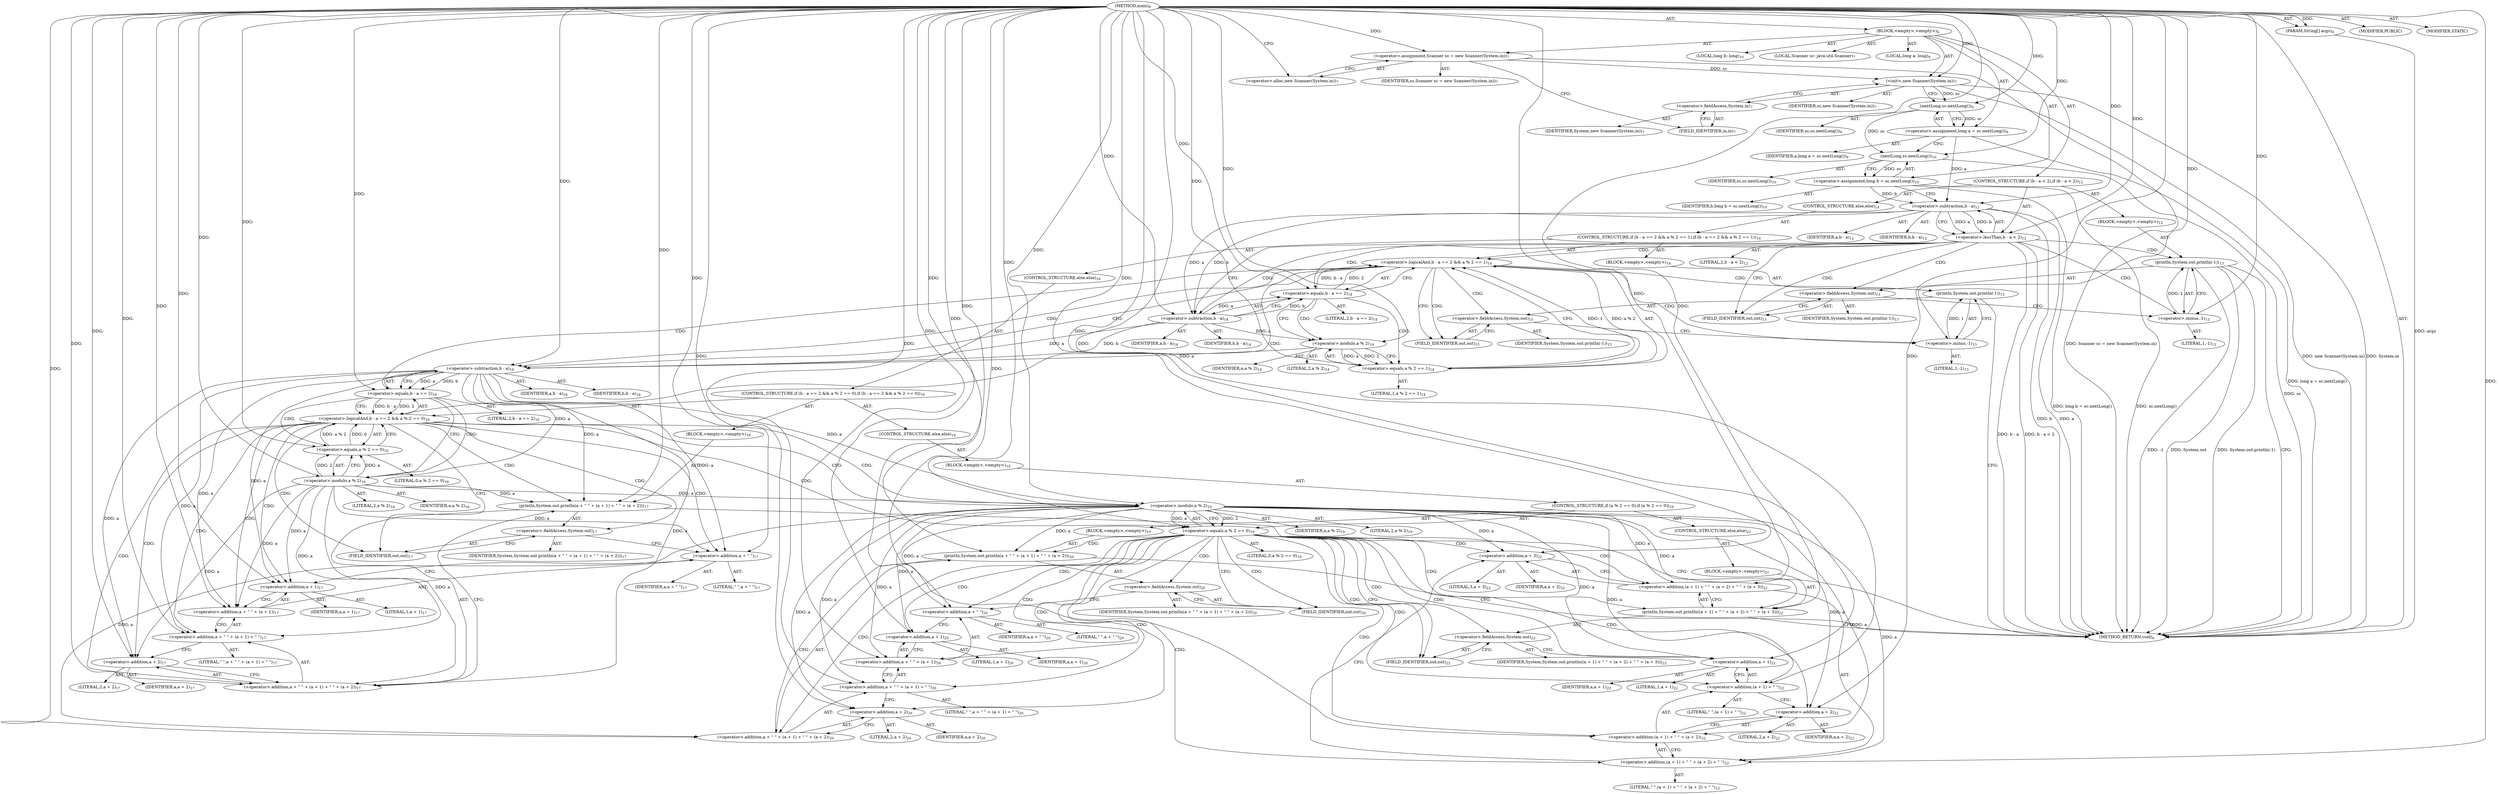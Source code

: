 digraph "main" {  
"19" [label = <(METHOD,main)<SUB>6</SUB>> ]
"20" [label = <(PARAM,String[] args)<SUB>6</SUB>> ]
"21" [label = <(BLOCK,&lt;empty&gt;,&lt;empty&gt;)<SUB>6</SUB>> ]
"4" [label = <(LOCAL,Scanner sc: java.util.Scanner)<SUB>7</SUB>> ]
"22" [label = <(&lt;operator&gt;.assignment,Scanner sc = new Scanner(System.in))<SUB>7</SUB>> ]
"23" [label = <(IDENTIFIER,sc,Scanner sc = new Scanner(System.in))<SUB>7</SUB>> ]
"24" [label = <(&lt;operator&gt;.alloc,new Scanner(System.in))<SUB>7</SUB>> ]
"25" [label = <(&lt;init&gt;,new Scanner(System.in))<SUB>7</SUB>> ]
"3" [label = <(IDENTIFIER,sc,new Scanner(System.in))<SUB>7</SUB>> ]
"26" [label = <(&lt;operator&gt;.fieldAccess,System.in)<SUB>7</SUB>> ]
"27" [label = <(IDENTIFIER,System,new Scanner(System.in))<SUB>7</SUB>> ]
"28" [label = <(FIELD_IDENTIFIER,in,in)<SUB>7</SUB>> ]
"29" [label = <(LOCAL,long a: long)<SUB>9</SUB>> ]
"30" [label = <(&lt;operator&gt;.assignment,long a = sc.nextLong())<SUB>9</SUB>> ]
"31" [label = <(IDENTIFIER,a,long a = sc.nextLong())<SUB>9</SUB>> ]
"32" [label = <(nextLong,sc.nextLong())<SUB>9</SUB>> ]
"33" [label = <(IDENTIFIER,sc,sc.nextLong())<SUB>9</SUB>> ]
"34" [label = <(LOCAL,long b: long)<SUB>10</SUB>> ]
"35" [label = <(&lt;operator&gt;.assignment,long b = sc.nextLong())<SUB>10</SUB>> ]
"36" [label = <(IDENTIFIER,b,long b = sc.nextLong())<SUB>10</SUB>> ]
"37" [label = <(nextLong,sc.nextLong())<SUB>10</SUB>> ]
"38" [label = <(IDENTIFIER,sc,sc.nextLong())<SUB>10</SUB>> ]
"39" [label = <(CONTROL_STRUCTURE,if (b - a &lt; 2),if (b - a &lt; 2))<SUB>12</SUB>> ]
"40" [label = <(&lt;operator&gt;.lessThan,b - a &lt; 2)<SUB>12</SUB>> ]
"41" [label = <(&lt;operator&gt;.subtraction,b - a)<SUB>12</SUB>> ]
"42" [label = <(IDENTIFIER,b,b - a)<SUB>12</SUB>> ]
"43" [label = <(IDENTIFIER,a,b - a)<SUB>12</SUB>> ]
"44" [label = <(LITERAL,2,b - a &lt; 2)<SUB>12</SUB>> ]
"45" [label = <(BLOCK,&lt;empty&gt;,&lt;empty&gt;)<SUB>12</SUB>> ]
"46" [label = <(println,System.out.println(-1))<SUB>13</SUB>> ]
"47" [label = <(&lt;operator&gt;.fieldAccess,System.out)<SUB>13</SUB>> ]
"48" [label = <(IDENTIFIER,System,System.out.println(-1))<SUB>13</SUB>> ]
"49" [label = <(FIELD_IDENTIFIER,out,out)<SUB>13</SUB>> ]
"50" [label = <(&lt;operator&gt;.minus,-1)<SUB>13</SUB>> ]
"51" [label = <(LITERAL,1,-1)<SUB>13</SUB>> ]
"52" [label = <(CONTROL_STRUCTURE,else,else)<SUB>14</SUB>> ]
"53" [label = <(CONTROL_STRUCTURE,if (b - a == 2 &amp;&amp; a % 2 == 1),if (b - a == 2 &amp;&amp; a % 2 == 1))<SUB>14</SUB>> ]
"54" [label = <(&lt;operator&gt;.logicalAnd,b - a == 2 &amp;&amp; a % 2 == 1)<SUB>14</SUB>> ]
"55" [label = <(&lt;operator&gt;.equals,b - a == 2)<SUB>14</SUB>> ]
"56" [label = <(&lt;operator&gt;.subtraction,b - a)<SUB>14</SUB>> ]
"57" [label = <(IDENTIFIER,b,b - a)<SUB>14</SUB>> ]
"58" [label = <(IDENTIFIER,a,b - a)<SUB>14</SUB>> ]
"59" [label = <(LITERAL,2,b - a == 2)<SUB>14</SUB>> ]
"60" [label = <(&lt;operator&gt;.equals,a % 2 == 1)<SUB>14</SUB>> ]
"61" [label = <(&lt;operator&gt;.modulo,a % 2)<SUB>14</SUB>> ]
"62" [label = <(IDENTIFIER,a,a % 2)<SUB>14</SUB>> ]
"63" [label = <(LITERAL,2,a % 2)<SUB>14</SUB>> ]
"64" [label = <(LITERAL,1,a % 2 == 1)<SUB>14</SUB>> ]
"65" [label = <(BLOCK,&lt;empty&gt;,&lt;empty&gt;)<SUB>14</SUB>> ]
"66" [label = <(println,System.out.println(-1))<SUB>15</SUB>> ]
"67" [label = <(&lt;operator&gt;.fieldAccess,System.out)<SUB>15</SUB>> ]
"68" [label = <(IDENTIFIER,System,System.out.println(-1))<SUB>15</SUB>> ]
"69" [label = <(FIELD_IDENTIFIER,out,out)<SUB>15</SUB>> ]
"70" [label = <(&lt;operator&gt;.minus,-1)<SUB>15</SUB>> ]
"71" [label = <(LITERAL,1,-1)<SUB>15</SUB>> ]
"72" [label = <(CONTROL_STRUCTURE,else,else)<SUB>16</SUB>> ]
"73" [label = <(CONTROL_STRUCTURE,if (b - a == 2 &amp;&amp; a % 2 == 0),if (b - a == 2 &amp;&amp; a % 2 == 0))<SUB>16</SUB>> ]
"74" [label = <(&lt;operator&gt;.logicalAnd,b - a == 2 &amp;&amp; a % 2 == 0)<SUB>16</SUB>> ]
"75" [label = <(&lt;operator&gt;.equals,b - a == 2)<SUB>16</SUB>> ]
"76" [label = <(&lt;operator&gt;.subtraction,b - a)<SUB>16</SUB>> ]
"77" [label = <(IDENTIFIER,b,b - a)<SUB>16</SUB>> ]
"78" [label = <(IDENTIFIER,a,b - a)<SUB>16</SUB>> ]
"79" [label = <(LITERAL,2,b - a == 2)<SUB>16</SUB>> ]
"80" [label = <(&lt;operator&gt;.equals,a % 2 == 0)<SUB>16</SUB>> ]
"81" [label = <(&lt;operator&gt;.modulo,a % 2)<SUB>16</SUB>> ]
"82" [label = <(IDENTIFIER,a,a % 2)<SUB>16</SUB>> ]
"83" [label = <(LITERAL,2,a % 2)<SUB>16</SUB>> ]
"84" [label = <(LITERAL,0,a % 2 == 0)<SUB>16</SUB>> ]
"85" [label = <(BLOCK,&lt;empty&gt;,&lt;empty&gt;)<SUB>16</SUB>> ]
"86" [label = <(println,System.out.println(a + &quot; &quot; + (a + 1) + &quot; &quot; + (a + 2)))<SUB>17</SUB>> ]
"87" [label = <(&lt;operator&gt;.fieldAccess,System.out)<SUB>17</SUB>> ]
"88" [label = <(IDENTIFIER,System,System.out.println(a + &quot; &quot; + (a + 1) + &quot; &quot; + (a + 2)))<SUB>17</SUB>> ]
"89" [label = <(FIELD_IDENTIFIER,out,out)<SUB>17</SUB>> ]
"90" [label = <(&lt;operator&gt;.addition,a + &quot; &quot; + (a + 1) + &quot; &quot; + (a + 2))<SUB>17</SUB>> ]
"91" [label = <(&lt;operator&gt;.addition,a + &quot; &quot; + (a + 1) + &quot; &quot;)<SUB>17</SUB>> ]
"92" [label = <(&lt;operator&gt;.addition,a + &quot; &quot; + (a + 1))<SUB>17</SUB>> ]
"93" [label = <(&lt;operator&gt;.addition,a + &quot; &quot;)<SUB>17</SUB>> ]
"94" [label = <(IDENTIFIER,a,a + &quot; &quot;)<SUB>17</SUB>> ]
"95" [label = <(LITERAL,&quot; &quot;,a + &quot; &quot;)<SUB>17</SUB>> ]
"96" [label = <(&lt;operator&gt;.addition,a + 1)<SUB>17</SUB>> ]
"97" [label = <(IDENTIFIER,a,a + 1)<SUB>17</SUB>> ]
"98" [label = <(LITERAL,1,a + 1)<SUB>17</SUB>> ]
"99" [label = <(LITERAL,&quot; &quot;,a + &quot; &quot; + (a + 1) + &quot; &quot;)<SUB>17</SUB>> ]
"100" [label = <(&lt;operator&gt;.addition,a + 2)<SUB>17</SUB>> ]
"101" [label = <(IDENTIFIER,a,a + 2)<SUB>17</SUB>> ]
"102" [label = <(LITERAL,2,a + 2)<SUB>17</SUB>> ]
"103" [label = <(CONTROL_STRUCTURE,else,else)<SUB>18</SUB>> ]
"104" [label = <(BLOCK,&lt;empty&gt;,&lt;empty&gt;)<SUB>18</SUB>> ]
"105" [label = <(CONTROL_STRUCTURE,if (a % 2 == 0),if (a % 2 == 0))<SUB>19</SUB>> ]
"106" [label = <(&lt;operator&gt;.equals,a % 2 == 0)<SUB>19</SUB>> ]
"107" [label = <(&lt;operator&gt;.modulo,a % 2)<SUB>19</SUB>> ]
"108" [label = <(IDENTIFIER,a,a % 2)<SUB>19</SUB>> ]
"109" [label = <(LITERAL,2,a % 2)<SUB>19</SUB>> ]
"110" [label = <(LITERAL,0,a % 2 == 0)<SUB>19</SUB>> ]
"111" [label = <(BLOCK,&lt;empty&gt;,&lt;empty&gt;)<SUB>19</SUB>> ]
"112" [label = <(println,System.out.println(a + &quot; &quot; + (a + 1) + &quot; &quot; + (a + 2)))<SUB>20</SUB>> ]
"113" [label = <(&lt;operator&gt;.fieldAccess,System.out)<SUB>20</SUB>> ]
"114" [label = <(IDENTIFIER,System,System.out.println(a + &quot; &quot; + (a + 1) + &quot; &quot; + (a + 2)))<SUB>20</SUB>> ]
"115" [label = <(FIELD_IDENTIFIER,out,out)<SUB>20</SUB>> ]
"116" [label = <(&lt;operator&gt;.addition,a + &quot; &quot; + (a + 1) + &quot; &quot; + (a + 2))<SUB>20</SUB>> ]
"117" [label = <(&lt;operator&gt;.addition,a + &quot; &quot; + (a + 1) + &quot; &quot;)<SUB>20</SUB>> ]
"118" [label = <(&lt;operator&gt;.addition,a + &quot; &quot; + (a + 1))<SUB>20</SUB>> ]
"119" [label = <(&lt;operator&gt;.addition,a + &quot; &quot;)<SUB>20</SUB>> ]
"120" [label = <(IDENTIFIER,a,a + &quot; &quot;)<SUB>20</SUB>> ]
"121" [label = <(LITERAL,&quot; &quot;,a + &quot; &quot;)<SUB>20</SUB>> ]
"122" [label = <(&lt;operator&gt;.addition,a + 1)<SUB>20</SUB>> ]
"123" [label = <(IDENTIFIER,a,a + 1)<SUB>20</SUB>> ]
"124" [label = <(LITERAL,1,a + 1)<SUB>20</SUB>> ]
"125" [label = <(LITERAL,&quot; &quot;,a + &quot; &quot; + (a + 1) + &quot; &quot;)<SUB>20</SUB>> ]
"126" [label = <(&lt;operator&gt;.addition,a + 2)<SUB>20</SUB>> ]
"127" [label = <(IDENTIFIER,a,a + 2)<SUB>20</SUB>> ]
"128" [label = <(LITERAL,2,a + 2)<SUB>20</SUB>> ]
"129" [label = <(CONTROL_STRUCTURE,else,else)<SUB>21</SUB>> ]
"130" [label = <(BLOCK,&lt;empty&gt;,&lt;empty&gt;)<SUB>21</SUB>> ]
"131" [label = <(println,System.out.println((a + 1) + &quot; &quot; + (a + 2) + &quot; &quot; + (a + 3)))<SUB>22</SUB>> ]
"132" [label = <(&lt;operator&gt;.fieldAccess,System.out)<SUB>22</SUB>> ]
"133" [label = <(IDENTIFIER,System,System.out.println((a + 1) + &quot; &quot; + (a + 2) + &quot; &quot; + (a + 3)))<SUB>22</SUB>> ]
"134" [label = <(FIELD_IDENTIFIER,out,out)<SUB>22</SUB>> ]
"135" [label = <(&lt;operator&gt;.addition,(a + 1) + &quot; &quot; + (a + 2) + &quot; &quot; + (a + 3))<SUB>22</SUB>> ]
"136" [label = <(&lt;operator&gt;.addition,(a + 1) + &quot; &quot; + (a + 2) + &quot; &quot;)<SUB>22</SUB>> ]
"137" [label = <(&lt;operator&gt;.addition,(a + 1) + &quot; &quot; + (a + 2))<SUB>22</SUB>> ]
"138" [label = <(&lt;operator&gt;.addition,(a + 1) + &quot; &quot;)<SUB>22</SUB>> ]
"139" [label = <(&lt;operator&gt;.addition,a + 1)<SUB>22</SUB>> ]
"140" [label = <(IDENTIFIER,a,a + 1)<SUB>22</SUB>> ]
"141" [label = <(LITERAL,1,a + 1)<SUB>22</SUB>> ]
"142" [label = <(LITERAL,&quot; &quot;,(a + 1) + &quot; &quot;)<SUB>22</SUB>> ]
"143" [label = <(&lt;operator&gt;.addition,a + 2)<SUB>22</SUB>> ]
"144" [label = <(IDENTIFIER,a,a + 2)<SUB>22</SUB>> ]
"145" [label = <(LITERAL,2,a + 2)<SUB>22</SUB>> ]
"146" [label = <(LITERAL,&quot; &quot;,(a + 1) + &quot; &quot; + (a + 2) + &quot; &quot;)<SUB>22</SUB>> ]
"147" [label = <(&lt;operator&gt;.addition,a + 3)<SUB>22</SUB>> ]
"148" [label = <(IDENTIFIER,a,a + 3)<SUB>22</SUB>> ]
"149" [label = <(LITERAL,3,a + 3)<SUB>22</SUB>> ]
"150" [label = <(MODIFIER,PUBLIC)> ]
"151" [label = <(MODIFIER,STATIC)> ]
"152" [label = <(METHOD_RETURN,void)<SUB>6</SUB>> ]
  "19" -> "20"  [ label = "AST: "] 
  "19" -> "21"  [ label = "AST: "] 
  "19" -> "150"  [ label = "AST: "] 
  "19" -> "151"  [ label = "AST: "] 
  "19" -> "152"  [ label = "AST: "] 
  "21" -> "4"  [ label = "AST: "] 
  "21" -> "22"  [ label = "AST: "] 
  "21" -> "25"  [ label = "AST: "] 
  "21" -> "29"  [ label = "AST: "] 
  "21" -> "30"  [ label = "AST: "] 
  "21" -> "34"  [ label = "AST: "] 
  "21" -> "35"  [ label = "AST: "] 
  "21" -> "39"  [ label = "AST: "] 
  "22" -> "23"  [ label = "AST: "] 
  "22" -> "24"  [ label = "AST: "] 
  "25" -> "3"  [ label = "AST: "] 
  "25" -> "26"  [ label = "AST: "] 
  "26" -> "27"  [ label = "AST: "] 
  "26" -> "28"  [ label = "AST: "] 
  "30" -> "31"  [ label = "AST: "] 
  "30" -> "32"  [ label = "AST: "] 
  "32" -> "33"  [ label = "AST: "] 
  "35" -> "36"  [ label = "AST: "] 
  "35" -> "37"  [ label = "AST: "] 
  "37" -> "38"  [ label = "AST: "] 
  "39" -> "40"  [ label = "AST: "] 
  "39" -> "45"  [ label = "AST: "] 
  "39" -> "52"  [ label = "AST: "] 
  "40" -> "41"  [ label = "AST: "] 
  "40" -> "44"  [ label = "AST: "] 
  "41" -> "42"  [ label = "AST: "] 
  "41" -> "43"  [ label = "AST: "] 
  "45" -> "46"  [ label = "AST: "] 
  "46" -> "47"  [ label = "AST: "] 
  "46" -> "50"  [ label = "AST: "] 
  "47" -> "48"  [ label = "AST: "] 
  "47" -> "49"  [ label = "AST: "] 
  "50" -> "51"  [ label = "AST: "] 
  "52" -> "53"  [ label = "AST: "] 
  "53" -> "54"  [ label = "AST: "] 
  "53" -> "65"  [ label = "AST: "] 
  "53" -> "72"  [ label = "AST: "] 
  "54" -> "55"  [ label = "AST: "] 
  "54" -> "60"  [ label = "AST: "] 
  "55" -> "56"  [ label = "AST: "] 
  "55" -> "59"  [ label = "AST: "] 
  "56" -> "57"  [ label = "AST: "] 
  "56" -> "58"  [ label = "AST: "] 
  "60" -> "61"  [ label = "AST: "] 
  "60" -> "64"  [ label = "AST: "] 
  "61" -> "62"  [ label = "AST: "] 
  "61" -> "63"  [ label = "AST: "] 
  "65" -> "66"  [ label = "AST: "] 
  "66" -> "67"  [ label = "AST: "] 
  "66" -> "70"  [ label = "AST: "] 
  "67" -> "68"  [ label = "AST: "] 
  "67" -> "69"  [ label = "AST: "] 
  "70" -> "71"  [ label = "AST: "] 
  "72" -> "73"  [ label = "AST: "] 
  "73" -> "74"  [ label = "AST: "] 
  "73" -> "85"  [ label = "AST: "] 
  "73" -> "103"  [ label = "AST: "] 
  "74" -> "75"  [ label = "AST: "] 
  "74" -> "80"  [ label = "AST: "] 
  "75" -> "76"  [ label = "AST: "] 
  "75" -> "79"  [ label = "AST: "] 
  "76" -> "77"  [ label = "AST: "] 
  "76" -> "78"  [ label = "AST: "] 
  "80" -> "81"  [ label = "AST: "] 
  "80" -> "84"  [ label = "AST: "] 
  "81" -> "82"  [ label = "AST: "] 
  "81" -> "83"  [ label = "AST: "] 
  "85" -> "86"  [ label = "AST: "] 
  "86" -> "87"  [ label = "AST: "] 
  "86" -> "90"  [ label = "AST: "] 
  "87" -> "88"  [ label = "AST: "] 
  "87" -> "89"  [ label = "AST: "] 
  "90" -> "91"  [ label = "AST: "] 
  "90" -> "100"  [ label = "AST: "] 
  "91" -> "92"  [ label = "AST: "] 
  "91" -> "99"  [ label = "AST: "] 
  "92" -> "93"  [ label = "AST: "] 
  "92" -> "96"  [ label = "AST: "] 
  "93" -> "94"  [ label = "AST: "] 
  "93" -> "95"  [ label = "AST: "] 
  "96" -> "97"  [ label = "AST: "] 
  "96" -> "98"  [ label = "AST: "] 
  "100" -> "101"  [ label = "AST: "] 
  "100" -> "102"  [ label = "AST: "] 
  "103" -> "104"  [ label = "AST: "] 
  "104" -> "105"  [ label = "AST: "] 
  "105" -> "106"  [ label = "AST: "] 
  "105" -> "111"  [ label = "AST: "] 
  "105" -> "129"  [ label = "AST: "] 
  "106" -> "107"  [ label = "AST: "] 
  "106" -> "110"  [ label = "AST: "] 
  "107" -> "108"  [ label = "AST: "] 
  "107" -> "109"  [ label = "AST: "] 
  "111" -> "112"  [ label = "AST: "] 
  "112" -> "113"  [ label = "AST: "] 
  "112" -> "116"  [ label = "AST: "] 
  "113" -> "114"  [ label = "AST: "] 
  "113" -> "115"  [ label = "AST: "] 
  "116" -> "117"  [ label = "AST: "] 
  "116" -> "126"  [ label = "AST: "] 
  "117" -> "118"  [ label = "AST: "] 
  "117" -> "125"  [ label = "AST: "] 
  "118" -> "119"  [ label = "AST: "] 
  "118" -> "122"  [ label = "AST: "] 
  "119" -> "120"  [ label = "AST: "] 
  "119" -> "121"  [ label = "AST: "] 
  "122" -> "123"  [ label = "AST: "] 
  "122" -> "124"  [ label = "AST: "] 
  "126" -> "127"  [ label = "AST: "] 
  "126" -> "128"  [ label = "AST: "] 
  "129" -> "130"  [ label = "AST: "] 
  "130" -> "131"  [ label = "AST: "] 
  "131" -> "132"  [ label = "AST: "] 
  "131" -> "135"  [ label = "AST: "] 
  "132" -> "133"  [ label = "AST: "] 
  "132" -> "134"  [ label = "AST: "] 
  "135" -> "136"  [ label = "AST: "] 
  "135" -> "147"  [ label = "AST: "] 
  "136" -> "137"  [ label = "AST: "] 
  "136" -> "146"  [ label = "AST: "] 
  "137" -> "138"  [ label = "AST: "] 
  "137" -> "143"  [ label = "AST: "] 
  "138" -> "139"  [ label = "AST: "] 
  "138" -> "142"  [ label = "AST: "] 
  "139" -> "140"  [ label = "AST: "] 
  "139" -> "141"  [ label = "AST: "] 
  "143" -> "144"  [ label = "AST: "] 
  "143" -> "145"  [ label = "AST: "] 
  "147" -> "148"  [ label = "AST: "] 
  "147" -> "149"  [ label = "AST: "] 
  "22" -> "28"  [ label = "CFG: "] 
  "25" -> "32"  [ label = "CFG: "] 
  "30" -> "37"  [ label = "CFG: "] 
  "35" -> "41"  [ label = "CFG: "] 
  "24" -> "22"  [ label = "CFG: "] 
  "26" -> "25"  [ label = "CFG: "] 
  "32" -> "30"  [ label = "CFG: "] 
  "37" -> "35"  [ label = "CFG: "] 
  "40" -> "49"  [ label = "CFG: "] 
  "40" -> "56"  [ label = "CFG: "] 
  "28" -> "26"  [ label = "CFG: "] 
  "41" -> "40"  [ label = "CFG: "] 
  "46" -> "152"  [ label = "CFG: "] 
  "47" -> "50"  [ label = "CFG: "] 
  "50" -> "46"  [ label = "CFG: "] 
  "54" -> "69"  [ label = "CFG: "] 
  "54" -> "76"  [ label = "CFG: "] 
  "49" -> "47"  [ label = "CFG: "] 
  "55" -> "54"  [ label = "CFG: "] 
  "55" -> "61"  [ label = "CFG: "] 
  "60" -> "54"  [ label = "CFG: "] 
  "66" -> "152"  [ label = "CFG: "] 
  "56" -> "55"  [ label = "CFG: "] 
  "61" -> "60"  [ label = "CFG: "] 
  "67" -> "70"  [ label = "CFG: "] 
  "70" -> "66"  [ label = "CFG: "] 
  "74" -> "89"  [ label = "CFG: "] 
  "74" -> "107"  [ label = "CFG: "] 
  "69" -> "67"  [ label = "CFG: "] 
  "75" -> "74"  [ label = "CFG: "] 
  "75" -> "81"  [ label = "CFG: "] 
  "80" -> "74"  [ label = "CFG: "] 
  "86" -> "152"  [ label = "CFG: "] 
  "76" -> "75"  [ label = "CFG: "] 
  "81" -> "80"  [ label = "CFG: "] 
  "87" -> "93"  [ label = "CFG: "] 
  "90" -> "86"  [ label = "CFG: "] 
  "89" -> "87"  [ label = "CFG: "] 
  "91" -> "100"  [ label = "CFG: "] 
  "100" -> "90"  [ label = "CFG: "] 
  "106" -> "115"  [ label = "CFG: "] 
  "106" -> "134"  [ label = "CFG: "] 
  "92" -> "91"  [ label = "CFG: "] 
  "107" -> "106"  [ label = "CFG: "] 
  "112" -> "152"  [ label = "CFG: "] 
  "93" -> "96"  [ label = "CFG: "] 
  "96" -> "92"  [ label = "CFG: "] 
  "113" -> "119"  [ label = "CFG: "] 
  "116" -> "112"  [ label = "CFG: "] 
  "131" -> "152"  [ label = "CFG: "] 
  "115" -> "113"  [ label = "CFG: "] 
  "117" -> "126"  [ label = "CFG: "] 
  "126" -> "116"  [ label = "CFG: "] 
  "132" -> "139"  [ label = "CFG: "] 
  "135" -> "131"  [ label = "CFG: "] 
  "118" -> "117"  [ label = "CFG: "] 
  "134" -> "132"  [ label = "CFG: "] 
  "136" -> "147"  [ label = "CFG: "] 
  "147" -> "135"  [ label = "CFG: "] 
  "119" -> "122"  [ label = "CFG: "] 
  "122" -> "118"  [ label = "CFG: "] 
  "137" -> "136"  [ label = "CFG: "] 
  "138" -> "143"  [ label = "CFG: "] 
  "143" -> "137"  [ label = "CFG: "] 
  "139" -> "138"  [ label = "CFG: "] 
  "19" -> "24"  [ label = "CFG: "] 
  "20" -> "152"  [ label = "DDG: args"] 
  "22" -> "152"  [ label = "DDG: Scanner sc = new Scanner(System.in)"] 
  "25" -> "152"  [ label = "DDG: System.in"] 
  "25" -> "152"  [ label = "DDG: new Scanner(System.in)"] 
  "30" -> "152"  [ label = "DDG: long a = sc.nextLong()"] 
  "37" -> "152"  [ label = "DDG: sc"] 
  "35" -> "152"  [ label = "DDG: sc.nextLong()"] 
  "35" -> "152"  [ label = "DDG: long b = sc.nextLong()"] 
  "41" -> "152"  [ label = "DDG: b"] 
  "41" -> "152"  [ label = "DDG: a"] 
  "40" -> "152"  [ label = "DDG: b - a"] 
  "40" -> "152"  [ label = "DDG: b - a &lt; 2"] 
  "46" -> "152"  [ label = "DDG: System.out"] 
  "46" -> "152"  [ label = "DDG: -1"] 
  "46" -> "152"  [ label = "DDG: System.out.println(-1)"] 
  "19" -> "20"  [ label = "DDG: "] 
  "19" -> "22"  [ label = "DDG: "] 
  "32" -> "30"  [ label = "DDG: sc"] 
  "37" -> "35"  [ label = "DDG: sc"] 
  "22" -> "25"  [ label = "DDG: sc"] 
  "19" -> "25"  [ label = "DDG: "] 
  "25" -> "32"  [ label = "DDG: sc"] 
  "19" -> "32"  [ label = "DDG: "] 
  "32" -> "37"  [ label = "DDG: sc"] 
  "19" -> "37"  [ label = "DDG: "] 
  "41" -> "40"  [ label = "DDG: b"] 
  "41" -> "40"  [ label = "DDG: a"] 
  "19" -> "40"  [ label = "DDG: "] 
  "35" -> "41"  [ label = "DDG: b"] 
  "19" -> "41"  [ label = "DDG: "] 
  "30" -> "41"  [ label = "DDG: a"] 
  "50" -> "46"  [ label = "DDG: 1"] 
  "19" -> "50"  [ label = "DDG: "] 
  "55" -> "54"  [ label = "DDG: b - a"] 
  "55" -> "54"  [ label = "DDG: 2"] 
  "60" -> "54"  [ label = "DDG: a % 2"] 
  "60" -> "54"  [ label = "DDG: 1"] 
  "56" -> "55"  [ label = "DDG: b"] 
  "56" -> "55"  [ label = "DDG: a"] 
  "19" -> "55"  [ label = "DDG: "] 
  "61" -> "60"  [ label = "DDG: a"] 
  "61" -> "60"  [ label = "DDG: 2"] 
  "19" -> "60"  [ label = "DDG: "] 
  "70" -> "66"  [ label = "DDG: 1"] 
  "41" -> "56"  [ label = "DDG: b"] 
  "19" -> "56"  [ label = "DDG: "] 
  "41" -> "56"  [ label = "DDG: a"] 
  "56" -> "61"  [ label = "DDG: a"] 
  "19" -> "61"  [ label = "DDG: "] 
  "19" -> "70"  [ label = "DDG: "] 
  "75" -> "74"  [ label = "DDG: b - a"] 
  "75" -> "74"  [ label = "DDG: 2"] 
  "80" -> "74"  [ label = "DDG: a % 2"] 
  "80" -> "74"  [ label = "DDG: 0"] 
  "76" -> "75"  [ label = "DDG: b"] 
  "76" -> "75"  [ label = "DDG: a"] 
  "19" -> "75"  [ label = "DDG: "] 
  "81" -> "80"  [ label = "DDG: a"] 
  "81" -> "80"  [ label = "DDG: 2"] 
  "19" -> "80"  [ label = "DDG: "] 
  "76" -> "86"  [ label = "DDG: a"] 
  "81" -> "86"  [ label = "DDG: a"] 
  "19" -> "86"  [ label = "DDG: "] 
  "56" -> "76"  [ label = "DDG: b"] 
  "19" -> "76"  [ label = "DDG: "] 
  "56" -> "76"  [ label = "DDG: a"] 
  "61" -> "76"  [ label = "DDG: a"] 
  "76" -> "81"  [ label = "DDG: a"] 
  "19" -> "81"  [ label = "DDG: "] 
  "76" -> "90"  [ label = "DDG: a"] 
  "81" -> "90"  [ label = "DDG: a"] 
  "19" -> "90"  [ label = "DDG: "] 
  "76" -> "91"  [ label = "DDG: a"] 
  "81" -> "91"  [ label = "DDG: a"] 
  "19" -> "91"  [ label = "DDG: "] 
  "19" -> "100"  [ label = "DDG: "] 
  "76" -> "100"  [ label = "DDG: a"] 
  "81" -> "100"  [ label = "DDG: a"] 
  "107" -> "106"  [ label = "DDG: a"] 
  "107" -> "106"  [ label = "DDG: 2"] 
  "19" -> "106"  [ label = "DDG: "] 
  "76" -> "92"  [ label = "DDG: a"] 
  "81" -> "92"  [ label = "DDG: a"] 
  "19" -> "92"  [ label = "DDG: "] 
  "76" -> "107"  [ label = "DDG: a"] 
  "81" -> "107"  [ label = "DDG: a"] 
  "19" -> "107"  [ label = "DDG: "] 
  "107" -> "112"  [ label = "DDG: a"] 
  "19" -> "112"  [ label = "DDG: "] 
  "76" -> "93"  [ label = "DDG: a"] 
  "81" -> "93"  [ label = "DDG: a"] 
  "19" -> "93"  [ label = "DDG: "] 
  "19" -> "96"  [ label = "DDG: "] 
  "76" -> "96"  [ label = "DDG: a"] 
  "81" -> "96"  [ label = "DDG: a"] 
  "107" -> "116"  [ label = "DDG: a"] 
  "19" -> "116"  [ label = "DDG: "] 
  "107" -> "131"  [ label = "DDG: a"] 
  "19" -> "131"  [ label = "DDG: "] 
  "107" -> "117"  [ label = "DDG: a"] 
  "19" -> "117"  [ label = "DDG: "] 
  "19" -> "126"  [ label = "DDG: "] 
  "107" -> "126"  [ label = "DDG: a"] 
  "107" -> "135"  [ label = "DDG: a"] 
  "19" -> "135"  [ label = "DDG: "] 
  "107" -> "118"  [ label = "DDG: a"] 
  "19" -> "118"  [ label = "DDG: "] 
  "107" -> "136"  [ label = "DDG: a"] 
  "19" -> "136"  [ label = "DDG: "] 
  "19" -> "147"  [ label = "DDG: "] 
  "107" -> "147"  [ label = "DDG: a"] 
  "107" -> "119"  [ label = "DDG: a"] 
  "19" -> "119"  [ label = "DDG: "] 
  "19" -> "122"  [ label = "DDG: "] 
  "107" -> "122"  [ label = "DDG: a"] 
  "107" -> "137"  [ label = "DDG: a"] 
  "19" -> "137"  [ label = "DDG: "] 
  "107" -> "138"  [ label = "DDG: a"] 
  "19" -> "138"  [ label = "DDG: "] 
  "19" -> "143"  [ label = "DDG: "] 
  "107" -> "143"  [ label = "DDG: a"] 
  "107" -> "139"  [ label = "DDG: a"] 
  "19" -> "139"  [ label = "DDG: "] 
  "40" -> "47"  [ label = "CDG: "] 
  "40" -> "49"  [ label = "CDG: "] 
  "40" -> "46"  [ label = "CDG: "] 
  "40" -> "56"  [ label = "CDG: "] 
  "40" -> "50"  [ label = "CDG: "] 
  "40" -> "54"  [ label = "CDG: "] 
  "40" -> "55"  [ label = "CDG: "] 
  "54" -> "66"  [ label = "CDG: "] 
  "54" -> "75"  [ label = "CDG: "] 
  "54" -> "69"  [ label = "CDG: "] 
  "54" -> "67"  [ label = "CDG: "] 
  "54" -> "74"  [ label = "CDG: "] 
  "54" -> "76"  [ label = "CDG: "] 
  "54" -> "70"  [ label = "CDG: "] 
  "55" -> "60"  [ label = "CDG: "] 
  "55" -> "61"  [ label = "CDG: "] 
  "74" -> "107"  [ label = "CDG: "] 
  "74" -> "96"  [ label = "CDG: "] 
  "74" -> "89"  [ label = "CDG: "] 
  "74" -> "92"  [ label = "CDG: "] 
  "74" -> "106"  [ label = "CDG: "] 
  "74" -> "87"  [ label = "CDG: "] 
  "74" -> "91"  [ label = "CDG: "] 
  "74" -> "93"  [ label = "CDG: "] 
  "74" -> "90"  [ label = "CDG: "] 
  "74" -> "100"  [ label = "CDG: "] 
  "74" -> "86"  [ label = "CDG: "] 
  "75" -> "81"  [ label = "CDG: "] 
  "75" -> "80"  [ label = "CDG: "] 
  "106" -> "115"  [ label = "CDG: "] 
  "106" -> "113"  [ label = "CDG: "] 
  "106" -> "136"  [ label = "CDG: "] 
  "106" -> "116"  [ label = "CDG: "] 
  "106" -> "122"  [ label = "CDG: "] 
  "106" -> "131"  [ label = "CDG: "] 
  "106" -> "132"  [ label = "CDG: "] 
  "106" -> "119"  [ label = "CDG: "] 
  "106" -> "112"  [ label = "CDG: "] 
  "106" -> "134"  [ label = "CDG: "] 
  "106" -> "138"  [ label = "CDG: "] 
  "106" -> "143"  [ label = "CDG: "] 
  "106" -> "126"  [ label = "CDG: "] 
  "106" -> "137"  [ label = "CDG: "] 
  "106" -> "118"  [ label = "CDG: "] 
  "106" -> "147"  [ label = "CDG: "] 
  "106" -> "135"  [ label = "CDG: "] 
  "106" -> "117"  [ label = "CDG: "] 
  "106" -> "139"  [ label = "CDG: "] 
}
